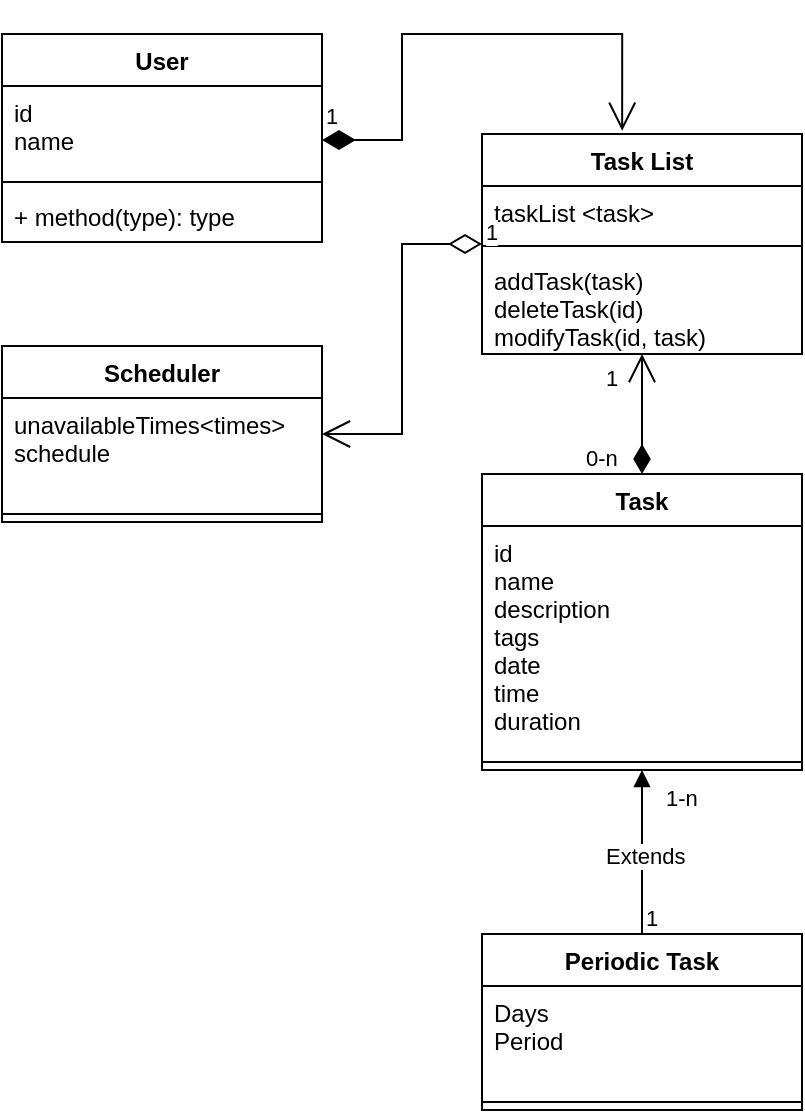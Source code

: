 <mxfile version="20.5.1" type="device"><diagram id="2EPvozWvFF_3zaLN8Fbm" name="Page-1"><mxGraphModel dx="1017" dy="581" grid="1" gridSize="10" guides="1" tooltips="1" connect="1" arrows="1" fold="1" page="1" pageScale="1" pageWidth="850" pageHeight="1100" math="0" shadow="0"><root><mxCell id="0"/><mxCell id="1" parent="0"/><mxCell id="vMq3YWReXSDklAG2kNOv-1" value="User" style="swimlane;fontStyle=1;align=center;verticalAlign=top;childLayout=stackLayout;horizontal=1;startSize=26;horizontalStack=0;resizeParent=1;resizeParentMax=0;resizeLast=0;collapsible=1;marginBottom=0;" vertex="1" parent="1"><mxGeometry x="400" y="170" width="160" height="104" as="geometry"/></mxCell><mxCell id="vMq3YWReXSDklAG2kNOv-2" value="id&#10;name" style="text;strokeColor=none;fillColor=none;align=left;verticalAlign=top;spacingLeft=4;spacingRight=4;overflow=hidden;rotatable=0;points=[[0,0.5],[1,0.5]];portConstraint=eastwest;" vertex="1" parent="vMq3YWReXSDklAG2kNOv-1"><mxGeometry y="26" width="160" height="44" as="geometry"/></mxCell><mxCell id="vMq3YWReXSDklAG2kNOv-3" value="" style="line;strokeWidth=1;fillColor=none;align=left;verticalAlign=middle;spacingTop=-1;spacingLeft=3;spacingRight=3;rotatable=0;labelPosition=right;points=[];portConstraint=eastwest;strokeColor=inherit;" vertex="1" parent="vMq3YWReXSDklAG2kNOv-1"><mxGeometry y="70" width="160" height="8" as="geometry"/></mxCell><mxCell id="vMq3YWReXSDklAG2kNOv-4" value="+ method(type): type" style="text;strokeColor=none;fillColor=none;align=left;verticalAlign=top;spacingLeft=4;spacingRight=4;overflow=hidden;rotatable=0;points=[[0,0.5],[1,0.5]];portConstraint=eastwest;" vertex="1" parent="vMq3YWReXSDklAG2kNOv-1"><mxGeometry y="78" width="160" height="26" as="geometry"/></mxCell><mxCell id="vMq3YWReXSDklAG2kNOv-5" value="Task" style="swimlane;fontStyle=1;align=center;verticalAlign=top;childLayout=stackLayout;horizontal=1;startSize=26;horizontalStack=0;resizeParent=1;resizeParentMax=0;resizeLast=0;collapsible=1;marginBottom=0;" vertex="1" parent="1"><mxGeometry x="640" y="390" width="160" height="148" as="geometry"/></mxCell><mxCell id="vMq3YWReXSDklAG2kNOv-6" value="id&#10;name&#10;description&#10;tags&#10;date&#10;time&#10;duration" style="text;strokeColor=none;fillColor=none;align=left;verticalAlign=top;spacingLeft=4;spacingRight=4;overflow=hidden;rotatable=0;points=[[0,0.5],[1,0.5]];portConstraint=eastwest;" vertex="1" parent="vMq3YWReXSDklAG2kNOv-5"><mxGeometry y="26" width="160" height="114" as="geometry"/></mxCell><mxCell id="vMq3YWReXSDklAG2kNOv-7" value="" style="line;strokeWidth=1;fillColor=none;align=left;verticalAlign=middle;spacingTop=-1;spacingLeft=3;spacingRight=3;rotatable=0;labelPosition=right;points=[];portConstraint=eastwest;strokeColor=inherit;" vertex="1" parent="vMq3YWReXSDklAG2kNOv-5"><mxGeometry y="140" width="160" height="8" as="geometry"/></mxCell><mxCell id="vMq3YWReXSDklAG2kNOv-9" value="Task List" style="swimlane;fontStyle=1;align=center;verticalAlign=top;childLayout=stackLayout;horizontal=1;startSize=26;horizontalStack=0;resizeParent=1;resizeParentMax=0;resizeLast=0;collapsible=1;marginBottom=0;" vertex="1" parent="1"><mxGeometry x="640" y="220" width="160" height="110" as="geometry"/></mxCell><mxCell id="vMq3YWReXSDklAG2kNOv-10" value="taskList &lt;task&gt;&#10;" style="text;strokeColor=none;fillColor=none;align=left;verticalAlign=top;spacingLeft=4;spacingRight=4;overflow=hidden;rotatable=0;points=[[0,0.5],[1,0.5]];portConstraint=eastwest;" vertex="1" parent="vMq3YWReXSDklAG2kNOv-9"><mxGeometry y="26" width="160" height="26" as="geometry"/></mxCell><mxCell id="vMq3YWReXSDklAG2kNOv-11" value="" style="line;strokeWidth=1;fillColor=none;align=left;verticalAlign=middle;spacingTop=-1;spacingLeft=3;spacingRight=3;rotatable=0;labelPosition=right;points=[];portConstraint=eastwest;strokeColor=inherit;" vertex="1" parent="vMq3YWReXSDklAG2kNOv-9"><mxGeometry y="52" width="160" height="8" as="geometry"/></mxCell><mxCell id="vMq3YWReXSDklAG2kNOv-12" value="addTask(task)&#10;deleteTask(id)&#10;modifyTask(id, task)" style="text;strokeColor=none;fillColor=none;align=left;verticalAlign=top;spacingLeft=4;spacingRight=4;overflow=hidden;rotatable=0;points=[[0,0.5],[1,0.5]];portConstraint=eastwest;" vertex="1" parent="vMq3YWReXSDklAG2kNOv-9"><mxGeometry y="60" width="160" height="50" as="geometry"/></mxCell><mxCell id="vMq3YWReXSDklAG2kNOv-13" value="Scheduler&#10;" style="swimlane;fontStyle=1;align=center;verticalAlign=top;childLayout=stackLayout;horizontal=1;startSize=26;horizontalStack=0;resizeParent=1;resizeParentMax=0;resizeLast=0;collapsible=1;marginBottom=0;" vertex="1" parent="1"><mxGeometry x="400" y="326" width="160" height="88" as="geometry"/></mxCell><mxCell id="vMq3YWReXSDklAG2kNOv-14" value="unavailableTimes&lt;times&gt;&#10;schedule" style="text;strokeColor=none;fillColor=none;align=left;verticalAlign=top;spacingLeft=4;spacingRight=4;overflow=hidden;rotatable=0;points=[[0,0.5],[1,0.5]];portConstraint=eastwest;" vertex="1" parent="vMq3YWReXSDklAG2kNOv-13"><mxGeometry y="26" width="160" height="54" as="geometry"/></mxCell><mxCell id="vMq3YWReXSDklAG2kNOv-15" value="" style="line;strokeWidth=1;fillColor=none;align=left;verticalAlign=middle;spacingTop=-1;spacingLeft=3;spacingRight=3;rotatable=0;labelPosition=right;points=[];portConstraint=eastwest;strokeColor=inherit;" vertex="1" parent="vMq3YWReXSDklAG2kNOv-13"><mxGeometry y="80" width="160" height="8" as="geometry"/></mxCell><mxCell id="vMq3YWReXSDklAG2kNOv-17" value="Periodic Task" style="swimlane;fontStyle=1;align=center;verticalAlign=top;childLayout=stackLayout;horizontal=1;startSize=26;horizontalStack=0;resizeParent=1;resizeParentMax=0;resizeLast=0;collapsible=1;marginBottom=0;" vertex="1" parent="1"><mxGeometry x="640" y="620" width="160" height="88" as="geometry"/></mxCell><mxCell id="vMq3YWReXSDklAG2kNOv-18" value="Days&#10;Period" style="text;strokeColor=none;fillColor=none;align=left;verticalAlign=top;spacingLeft=4;spacingRight=4;overflow=hidden;rotatable=0;points=[[0,0.5],[1,0.5]];portConstraint=eastwest;" vertex="1" parent="vMq3YWReXSDklAG2kNOv-17"><mxGeometry y="26" width="160" height="54" as="geometry"/></mxCell><mxCell id="vMq3YWReXSDklAG2kNOv-19" value="" style="line;strokeWidth=1;fillColor=none;align=left;verticalAlign=middle;spacingTop=-1;spacingLeft=3;spacingRight=3;rotatable=0;labelPosition=right;points=[];portConstraint=eastwest;strokeColor=inherit;" vertex="1" parent="vMq3YWReXSDklAG2kNOv-17"><mxGeometry y="80" width="160" height="8" as="geometry"/></mxCell><mxCell id="vMq3YWReXSDklAG2kNOv-21" value="Extends" style="endArrow=block;endFill=1;html=1;edgeStyle=orthogonalEdgeStyle;align=left;verticalAlign=top;rounded=0;" edge="1" parent="1" source="vMq3YWReXSDklAG2kNOv-17" target="vMq3YWReXSDklAG2kNOv-5"><mxGeometry x="0.277" y="20" relative="1" as="geometry"><mxPoint x="660" y="440" as="sourcePoint"/><mxPoint x="820" y="440" as="targetPoint"/><Array as="points"><mxPoint x="720" y="530"/><mxPoint x="720" y="530"/></Array><mxPoint as="offset"/></mxGeometry></mxCell><mxCell id="vMq3YWReXSDklAG2kNOv-22" value="1" style="edgeLabel;resizable=0;html=1;align=left;verticalAlign=bottom;" connectable="0" vertex="1" parent="vMq3YWReXSDklAG2kNOv-21"><mxGeometry x="-1" relative="1" as="geometry"><mxPoint as="offset"/></mxGeometry></mxCell><mxCell id="vMq3YWReXSDklAG2kNOv-23" value="1-n" style="edgeLabel;resizable=0;html=1;align=left;verticalAlign=bottom;" connectable="0" vertex="1" parent="vMq3YWReXSDklAG2kNOv-21"><mxGeometry x="-1" relative="1" as="geometry"><mxPoint x="10" y="-60" as="offset"/></mxGeometry></mxCell><mxCell id="vMq3YWReXSDklAG2kNOv-27" value="" style="endArrow=open;endFill=0;html=1;edgeStyle=orthogonalEdgeStyle;align=left;verticalAlign=top;rounded=0;startArrow=diamondThin;startFill=1;startSize=12;endSize=12;" edge="1" parent="1" source="vMq3YWReXSDklAG2kNOv-5" target="vMq3YWReXSDklAG2kNOv-12"><mxGeometry x="0.053" y="20" relative="1" as="geometry"><mxPoint x="660" y="440" as="sourcePoint"/><mxPoint x="820" y="440" as="targetPoint"/><Array as="points"><mxPoint x="720" y="350"/><mxPoint x="720" y="350"/></Array><mxPoint as="offset"/></mxGeometry></mxCell><mxCell id="vMq3YWReXSDklAG2kNOv-28" value="0-n" style="edgeLabel;resizable=0;html=1;align=left;verticalAlign=bottom;" connectable="0" vertex="1" parent="vMq3YWReXSDklAG2kNOv-27"><mxGeometry x="-1" relative="1" as="geometry"><mxPoint x="-30" as="offset"/></mxGeometry></mxCell><mxCell id="vMq3YWReXSDklAG2kNOv-29" value="1" style="edgeLabel;resizable=0;html=1;align=left;verticalAlign=bottom;" connectable="0" vertex="1" parent="vMq3YWReXSDklAG2kNOv-27"><mxGeometry x="-1" relative="1" as="geometry"><mxPoint x="-20" y="-40" as="offset"/></mxGeometry></mxCell><mxCell id="vMq3YWReXSDklAG2kNOv-41" value="1" style="endArrow=open;html=1;endSize=12;startArrow=diamondThin;startSize=14;startFill=0;edgeStyle=orthogonalEdgeStyle;align=left;verticalAlign=bottom;rounded=0;" edge="1" parent="1" source="vMq3YWReXSDklAG2kNOv-9" target="vMq3YWReXSDklAG2kNOv-13"><mxGeometry x="-1" y="3" relative="1" as="geometry"><mxPoint x="660" y="350" as="sourcePoint"/><mxPoint x="820" y="350" as="targetPoint"/></mxGeometry></mxCell><mxCell id="vMq3YWReXSDklAG2kNOv-43" value="1" style="endArrow=open;html=1;endSize=12;startArrow=diamondThin;startSize=14;startFill=1;edgeStyle=orthogonalEdgeStyle;align=left;verticalAlign=bottom;rounded=0;entryX=0.438;entryY=-0.015;entryDx=0;entryDy=0;entryPerimeter=0;" edge="1" parent="1" source="vMq3YWReXSDklAG2kNOv-2" target="vMq3YWReXSDklAG2kNOv-9"><mxGeometry x="-1" y="3" relative="1" as="geometry"><mxPoint x="310" y="380" as="sourcePoint"/><mxPoint x="470" y="380" as="targetPoint"/><Array as="points"><mxPoint x="600" y="223"/><mxPoint x="600" y="170"/><mxPoint x="710" y="170"/></Array></mxGeometry></mxCell></root></mxGraphModel></diagram></mxfile>